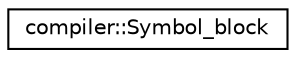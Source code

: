 digraph "Graphical Class Hierarchy"
{
 // LATEX_PDF_SIZE
  edge [fontname="Helvetica",fontsize="10",labelfontname="Helvetica",labelfontsize="10"];
  node [fontname="Helvetica",fontsize="10",shape=record];
  rankdir="LR";
  Node0 [label="compiler::Symbol_block",height=0.2,width=0.4,color="black", fillcolor="white", style="filled",URL="$classcompiler_1_1_symbol__block.html",tooltip="Class for a single symbol table."];
}
